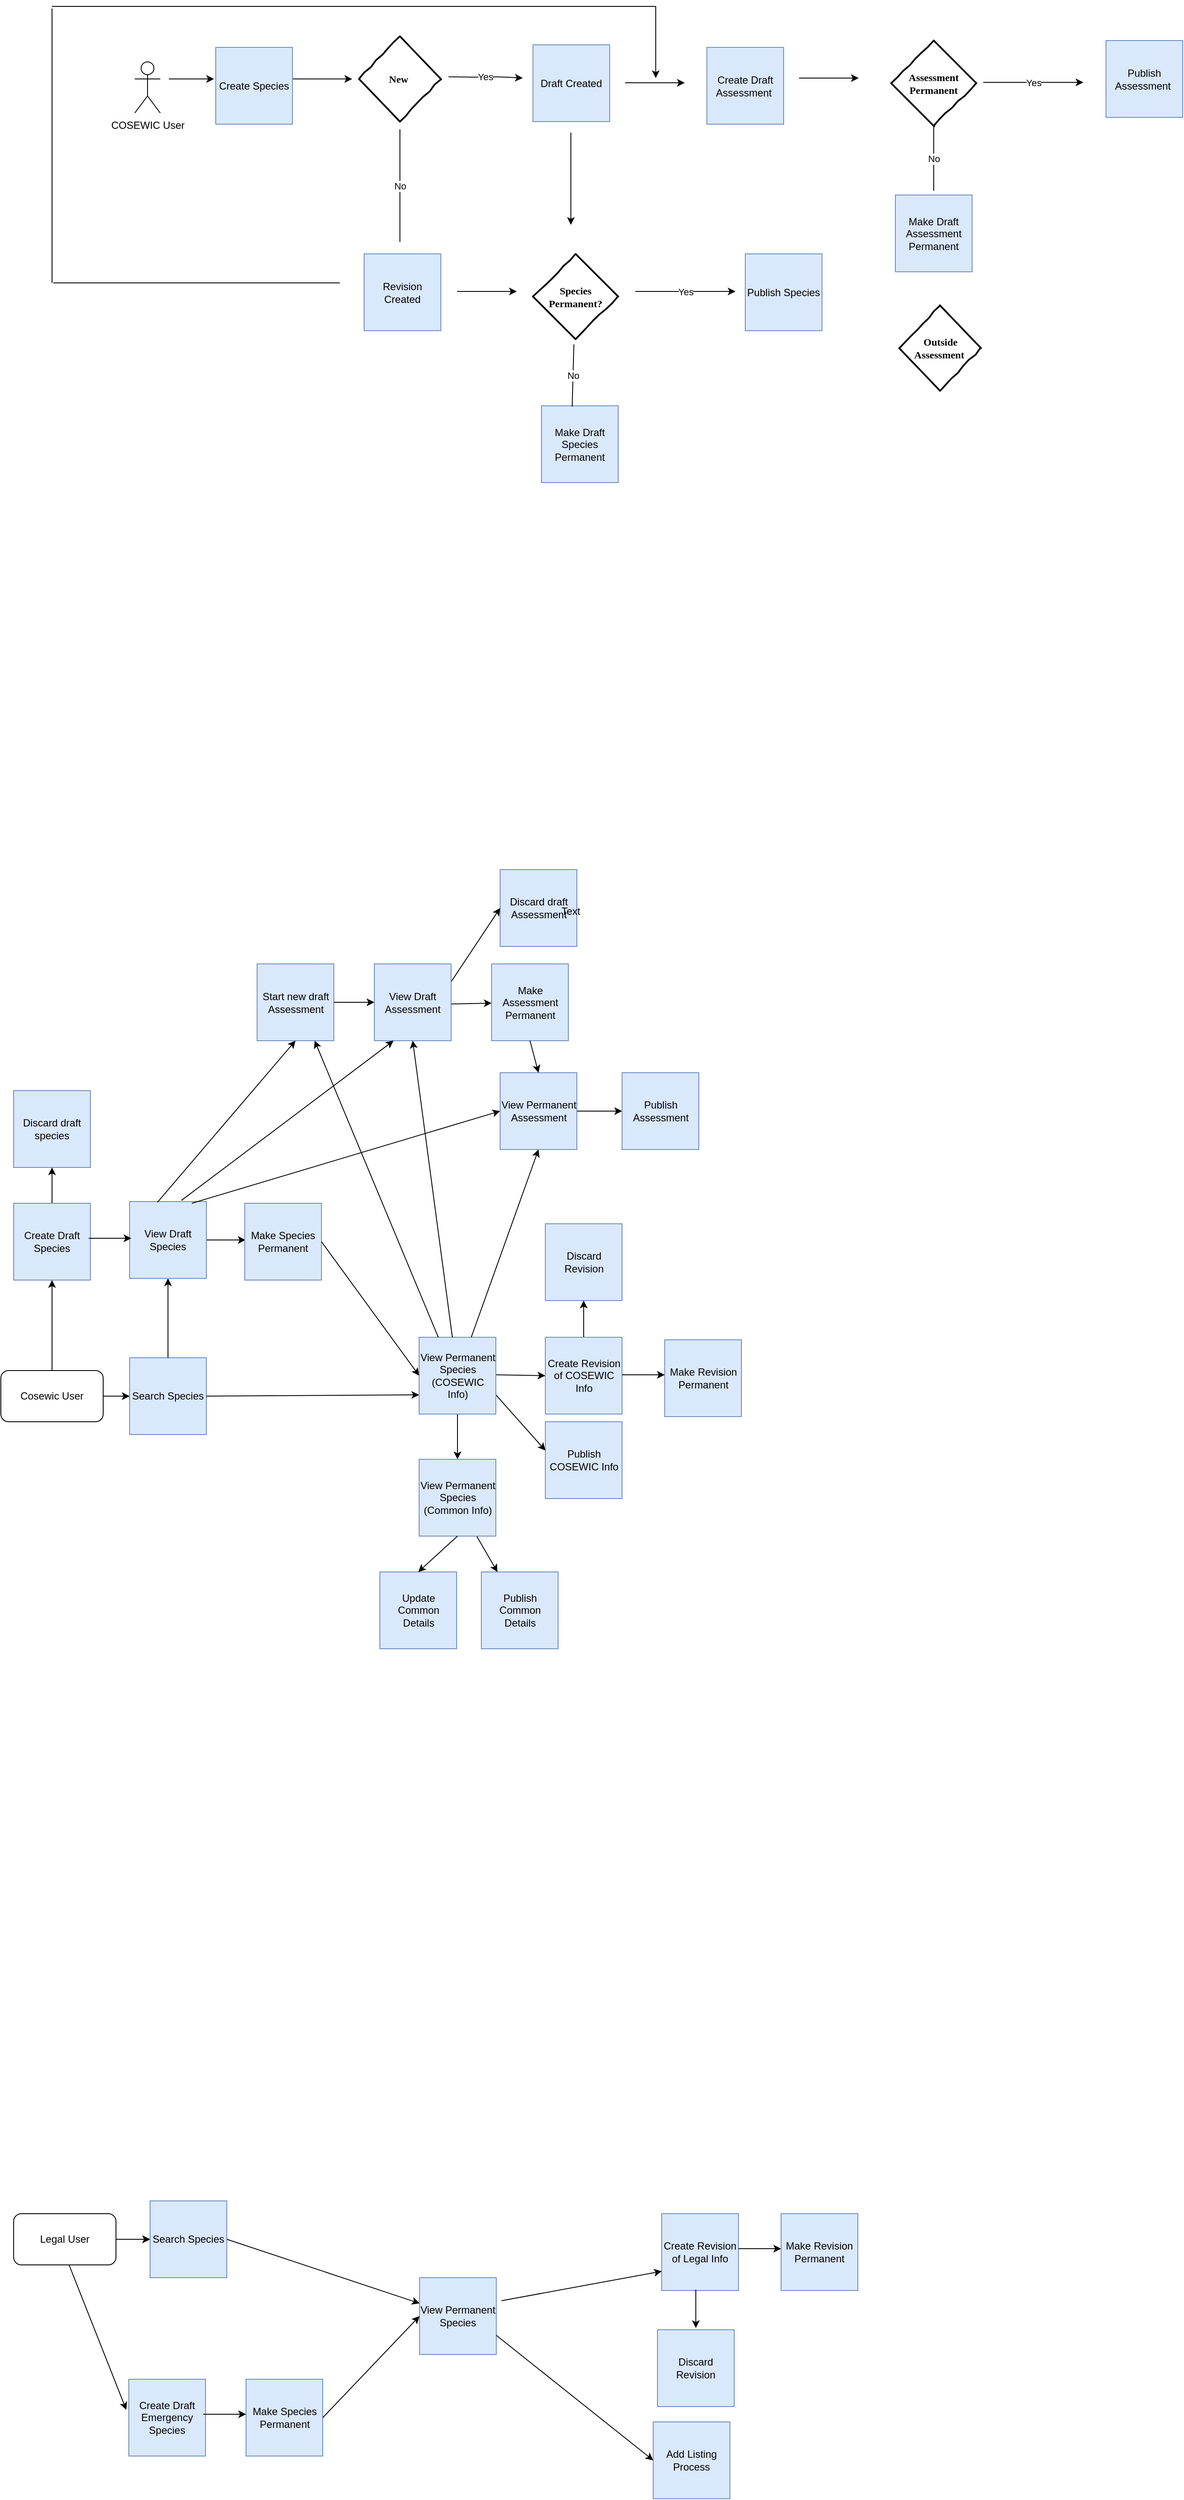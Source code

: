 <mxfile version="12.3.0" type="github" pages="1">
  <diagram name="Page-1" id="c7558073-3199-34d8-9f00-42111426c3f3">
    <mxGraphModel dx="3273" dy="2134" grid="1" gridSize="12" guides="1" tooltips="1" connect="1" arrows="1" fold="1" page="1" pageScale="1" pageWidth="1600" pageHeight="1200" background="none" math="0" shadow="0">
      <root>
        <mxCell id="0"/>
        <mxCell id="1" parent="0"/>
        <mxCell id="LoriKuV7NN4adESNOFiQ-48" value="Yes" style="edgeStyle=orthogonalEdgeStyle;rounded=0;orthogonalLoop=1;jettySize=auto;html=1;exitX=1;exitY=0.5;exitDx=0;exitDy=0;entryX=0;entryY=0.5;entryDx=0;entryDy=0;" parent="1" source="LoriKuV7NN4adESNOFiQ-2" edge="1">
          <mxGeometry relative="1" as="geometry"/>
        </mxCell>
        <mxCell id="LoriKuV7NN4adESNOFiQ-2" value="New&amp;nbsp;" style="rhombus;html=1;align=center;whiteSpace=wrap;comic=1;strokeWidth=2;fontFamily=Comic Sans MS;fontStyle=1;" parent="1" vertex="1">
          <mxGeometry x="-939" y="-844.5" width="96" height="100" as="geometry"/>
        </mxCell>
        <mxCell id="LoriKuV7NN4adESNOFiQ-3" value="Assessment&lt;br&gt;Permanent" style="rhombus;html=1;align=center;whiteSpace=wrap;comic=1;strokeWidth=2;fontFamily=Comic Sans MS;fontStyle=1;" parent="1" vertex="1">
          <mxGeometry x="-315" y="-839.5" width="100" height="100" as="geometry"/>
        </mxCell>
        <mxCell id="LoriKuV7NN4adESNOFiQ-4" value="Make Draft Species Permanent" style="whiteSpace=wrap;html=1;aspect=fixed;fillColor=#dae8fc;strokeColor=#6c8ebf;" parent="1" vertex="1">
          <mxGeometry x="-725" y="-411.5" width="90" height="90" as="geometry"/>
        </mxCell>
        <mxCell id="LoriKuV7NN4adESNOFiQ-18" value="COSEWIC User" style="shape=umlActor;verticalLabelPosition=bottom;labelBackgroundColor=#ffffff;verticalAlign=top;html=1;" parent="1" vertex="1">
          <mxGeometry x="-1202" y="-814.5" width="30" height="60" as="geometry"/>
        </mxCell>
        <mxCell id="LoriKuV7NN4adESNOFiQ-42" value="" style="endArrow=classic;html=1;" parent="1" edge="1">
          <mxGeometry width="50" height="50" relative="1" as="geometry">
            <mxPoint x="-1017" y="-794.5" as="sourcePoint"/>
            <mxPoint x="-947" y="-794.5" as="targetPoint"/>
            <Array as="points">
              <mxPoint x="-957" y="-794.5"/>
            </Array>
          </mxGeometry>
        </mxCell>
        <mxCell id="LoriKuV7NN4adESNOFiQ-49" value="Yes" style="edgeStyle=orthogonalEdgeStyle;rounded=0;orthogonalLoop=1;jettySize=auto;html=1;" parent="1" edge="1">
          <mxGeometry relative="1" as="geometry">
            <mxPoint x="-89.5" y="-790.5" as="targetPoint"/>
            <mxPoint x="-207" y="-790.5" as="sourcePoint"/>
          </mxGeometry>
        </mxCell>
        <mxCell id="IbaWkmfCWRzdu7K5UOEw-1" value="Create Species" style="whiteSpace=wrap;html=1;aspect=fixed;fillColor=#dae8fc;strokeColor=#6c8ebf;" parent="1" vertex="1">
          <mxGeometry x="-1107" y="-831.5" width="90" height="90" as="geometry"/>
        </mxCell>
        <mxCell id="IbaWkmfCWRzdu7K5UOEw-2" value="Publish Assessment&amp;nbsp;" style="whiteSpace=wrap;html=1;aspect=fixed;fillColor=#dae8fc;strokeColor=#6c8ebf;" parent="1" vertex="1">
          <mxGeometry x="-63" y="-839.5" width="90" height="90" as="geometry"/>
        </mxCell>
        <mxCell id="IbaWkmfCWRzdu7K5UOEw-3" value="" style="endArrow=classic;html=1;" parent="1" edge="1">
          <mxGeometry width="50" height="50" relative="1" as="geometry">
            <mxPoint x="-1162" y="-794.5" as="sourcePoint"/>
            <mxPoint x="-1109" y="-794.5" as="targetPoint"/>
            <Array as="points">
              <mxPoint x="-1119" y="-794.5"/>
            </Array>
          </mxGeometry>
        </mxCell>
        <mxCell id="IbaWkmfCWRzdu7K5UOEw-5" value="Draft Created" style="whiteSpace=wrap;html=1;aspect=fixed;fillColor=#dae8fc;strokeColor=#6c8ebf;" parent="1" vertex="1">
          <mxGeometry x="-735" y="-834.5" width="90" height="90" as="geometry"/>
        </mxCell>
        <mxCell id="IbaWkmfCWRzdu7K5UOEw-6" value="Revision Created" style="whiteSpace=wrap;html=1;aspect=fixed;fillColor=#dae8fc;strokeColor=#6c8ebf;" parent="1" vertex="1">
          <mxGeometry x="-933" y="-589.5" width="90" height="90" as="geometry"/>
        </mxCell>
        <mxCell id="IbaWkmfCWRzdu7K5UOEw-11" value="Yes" style="endArrow=classic;html=1;" parent="1" edge="1">
          <mxGeometry width="50" height="50" relative="1" as="geometry">
            <mxPoint x="-834" y="-797" as="sourcePoint"/>
            <mxPoint x="-747" y="-795.5" as="targetPoint"/>
            <Array as="points">
              <mxPoint x="-795" y="-796.5"/>
              <mxPoint x="-774" y="-797"/>
            </Array>
          </mxGeometry>
        </mxCell>
        <mxCell id="IbaWkmfCWRzdu7K5UOEw-12" value="Create Draft Assessment&amp;nbsp;" style="whiteSpace=wrap;html=1;aspect=fixed;fillColor=#dae8fc;strokeColor=#6c8ebf;" parent="1" vertex="1">
          <mxGeometry x="-531" y="-831.5" width="90" height="90" as="geometry"/>
        </mxCell>
        <mxCell id="IbaWkmfCWRzdu7K5UOEw-13" value="" style="endArrow=classic;html=1;" parent="1" edge="1">
          <mxGeometry width="50" height="50" relative="1" as="geometry">
            <mxPoint x="-627" y="-790" as="sourcePoint"/>
            <mxPoint x="-557" y="-790" as="targetPoint"/>
            <Array as="points">
              <mxPoint x="-567" y="-790"/>
            </Array>
          </mxGeometry>
        </mxCell>
        <mxCell id="IbaWkmfCWRzdu7K5UOEw-14" value="Species Permanent?" style="rhombus;html=1;align=center;whiteSpace=wrap;comic=1;strokeWidth=2;fontFamily=Comic Sans MS;fontStyle=1;" parent="1" vertex="1">
          <mxGeometry x="-735" y="-589.5" width="100" height="100" as="geometry"/>
        </mxCell>
        <mxCell id="IbaWkmfCWRzdu7K5UOEw-15" value="Publish Species" style="whiteSpace=wrap;html=1;aspect=fixed;fillColor=#dae8fc;strokeColor=#6c8ebf;" parent="1" vertex="1">
          <mxGeometry x="-486" y="-589.5" width="90" height="90" as="geometry"/>
        </mxCell>
        <mxCell id="IbaWkmfCWRzdu7K5UOEw-16" value="" style="endArrow=classic;html=1;" parent="1" edge="1">
          <mxGeometry width="50" height="50" relative="1" as="geometry">
            <mxPoint x="-423" y="-795.5" as="sourcePoint"/>
            <mxPoint x="-353" y="-795.5" as="targetPoint"/>
            <Array as="points">
              <mxPoint x="-363" y="-795.5"/>
            </Array>
          </mxGeometry>
        </mxCell>
        <mxCell id="IbaWkmfCWRzdu7K5UOEw-17" value="" style="endArrow=classic;html=1;" parent="1" edge="1">
          <mxGeometry width="50" height="50" relative="1" as="geometry">
            <mxPoint x="-824" y="-545.5" as="sourcePoint"/>
            <mxPoint x="-754" y="-545.5" as="targetPoint"/>
            <Array as="points">
              <mxPoint x="-764" y="-545.5"/>
            </Array>
          </mxGeometry>
        </mxCell>
        <mxCell id="IbaWkmfCWRzdu7K5UOEw-18" value="Yes" style="edgeStyle=orthogonalEdgeStyle;rounded=0;orthogonalLoop=1;jettySize=auto;html=1;" parent="1" edge="1">
          <mxGeometry relative="1" as="geometry">
            <mxPoint x="-497.5" y="-545.5" as="targetPoint"/>
            <mxPoint x="-615" y="-545.5" as="sourcePoint"/>
          </mxGeometry>
        </mxCell>
        <mxCell id="IbaWkmfCWRzdu7K5UOEw-21" value="No" style="endArrow=none;html=1;exitX=0.4;exitY=0.011;exitDx=0;exitDy=0;exitPerimeter=0;" parent="1" source="LoriKuV7NN4adESNOFiQ-4" edge="1">
          <mxGeometry width="50" height="50" relative="1" as="geometry">
            <mxPoint x="-715" y="-423.5" as="sourcePoint"/>
            <mxPoint x="-687" y="-483.5" as="targetPoint"/>
          </mxGeometry>
        </mxCell>
        <mxCell id="IbaWkmfCWRzdu7K5UOEw-22" value="Make Draft Assessment&lt;br&gt;Permanent" style="whiteSpace=wrap;html=1;aspect=fixed;fillColor=#dae8fc;strokeColor=#6c8ebf;" parent="1" vertex="1">
          <mxGeometry x="-310" y="-658.5" width="90" height="90" as="geometry"/>
        </mxCell>
        <mxCell id="IbaWkmfCWRzdu7K5UOEw-24" value="No" style="endArrow=none;html=1;" parent="1" edge="1">
          <mxGeometry width="50" height="50" relative="1" as="geometry">
            <mxPoint x="-265" y="-663.5" as="sourcePoint"/>
            <mxPoint x="-265" y="-739.5" as="targetPoint"/>
          </mxGeometry>
        </mxCell>
        <mxCell id="IbaWkmfCWRzdu7K5UOEw-25" value="No" style="endArrow=none;html=1;" parent="1" edge="1">
          <mxGeometry width="50" height="50" relative="1" as="geometry">
            <mxPoint x="-891" y="-603.5" as="sourcePoint"/>
            <mxPoint x="-891" y="-735.5" as="targetPoint"/>
          </mxGeometry>
        </mxCell>
        <mxCell id="IbaWkmfCWRzdu7K5UOEw-29" value="" style="endArrow=classic;html=1;" parent="1" edge="1">
          <mxGeometry width="50" height="50" relative="1" as="geometry">
            <mxPoint x="-690.5" y="-731.5" as="sourcePoint"/>
            <mxPoint x="-690.5" y="-623.5" as="targetPoint"/>
            <Array as="points">
              <mxPoint x="-690.5" y="-623.5"/>
            </Array>
          </mxGeometry>
        </mxCell>
        <mxCell id="IbaWkmfCWRzdu7K5UOEw-32" value="" style="endArrow=none;html=1;" parent="1" edge="1">
          <mxGeometry width="50" height="50" relative="1" as="geometry">
            <mxPoint x="-1297.5" y="-555.5" as="sourcePoint"/>
            <mxPoint x="-961.5" y="-555.5" as="targetPoint"/>
          </mxGeometry>
        </mxCell>
        <mxCell id="IbaWkmfCWRzdu7K5UOEw-37" value="" style="endArrow=none;html=1;" parent="1" edge="1">
          <mxGeometry width="50" height="50" relative="1" as="geometry">
            <mxPoint x="-1299" y="-555.5" as="sourcePoint"/>
            <mxPoint x="-1299" y="-877" as="targetPoint"/>
          </mxGeometry>
        </mxCell>
        <mxCell id="IbaWkmfCWRzdu7K5UOEw-38" value="" style="endArrow=none;html=1;" parent="1" edge="1">
          <mxGeometry width="50" height="50" relative="1" as="geometry">
            <mxPoint x="-1299" y="-879.5" as="sourcePoint"/>
            <mxPoint x="-591" y="-879.5" as="targetPoint"/>
          </mxGeometry>
        </mxCell>
        <mxCell id="IbaWkmfCWRzdu7K5UOEw-43" value="" style="endArrow=classic;html=1;" parent="1" edge="1">
          <mxGeometry width="50" height="50" relative="1" as="geometry">
            <mxPoint x="-591" y="-879.5" as="sourcePoint"/>
            <mxPoint x="-591" y="-795.5" as="targetPoint"/>
          </mxGeometry>
        </mxCell>
        <mxCell id="yf6uHIMGcB-Ny2Ff71X7-1" value="" style="edgeStyle=orthogonalEdgeStyle;rounded=0;orthogonalLoop=1;jettySize=auto;html=1;" parent="1" source="yf6uHIMGcB-Ny2Ff71X7-2" target="yf6uHIMGcB-Ny2Ff71X7-7" edge="1">
          <mxGeometry relative="1" as="geometry"/>
        </mxCell>
        <mxCell id="yf6uHIMGcB-Ny2Ff71X7-2" value="Create Draft Species" style="whiteSpace=wrap;html=1;aspect=fixed;fillColor=#dae8fc;strokeColor=#6c8ebf;" parent="1" vertex="1">
          <mxGeometry x="-1344" y="523" width="90" height="90" as="geometry"/>
        </mxCell>
        <mxCell id="IbaWkmfCWRzdu7K5UOEw-44" value="Outside Assessment&amp;nbsp;" style="rhombus;html=1;align=center;whiteSpace=wrap;comic=1;strokeWidth=2;fontFamily=Comic Sans MS;fontStyle=1;" parent="1" vertex="1">
          <mxGeometry x="-305.5" y="-529" width="96" height="100" as="geometry"/>
        </mxCell>
        <mxCell id="yf6uHIMGcB-Ny2Ff71X7-3" value="Start new draft Assessment" style="whiteSpace=wrap;html=1;aspect=fixed;fillColor=#dae8fc;strokeColor=#6c8ebf;" parent="1" vertex="1">
          <mxGeometry x="-1058.5" y="242.5" width="90" height="90" as="geometry"/>
        </mxCell>
        <mxCell id="yf6uHIMGcB-Ny2Ff71X7-4" value="" style="endArrow=classic;html=1;exitX=1;exitY=0.5;exitDx=0;exitDy=0;" parent="1" edge="1">
          <mxGeometry width="50" height="50" relative="1" as="geometry">
            <mxPoint x="-1122" y="566" as="sourcePoint"/>
            <mxPoint x="-1072" y="566" as="targetPoint"/>
          </mxGeometry>
        </mxCell>
        <mxCell id="yf6uHIMGcB-Ny2Ff71X7-5" value="Make Assessment Permanent" style="whiteSpace=wrap;html=1;aspect=fixed;fillColor=#dae8fc;strokeColor=#6c8ebf;" parent="1" vertex="1">
          <mxGeometry x="-783.5" y="242.5" width="90" height="90" as="geometry"/>
        </mxCell>
        <mxCell id="yf6uHIMGcB-Ny2Ff71X7-6" value="Make Species Permanent" style="whiteSpace=wrap;html=1;aspect=fixed;fillColor=#dae8fc;strokeColor=#6c8ebf;" parent="1" vertex="1">
          <mxGeometry x="-1073" y="523" width="90" height="90" as="geometry"/>
        </mxCell>
        <mxCell id="yf6uHIMGcB-Ny2Ff71X7-7" value="Discard draft species" style="whiteSpace=wrap;html=1;aspect=fixed;fillColor=#dae8fc;strokeColor=#6c8ebf;" parent="1" vertex="1">
          <mxGeometry x="-1344" y="391" width="90" height="90" as="geometry"/>
        </mxCell>
        <mxCell id="yf6uHIMGcB-Ny2Ff71X7-8" value="Discard draft Assessment" style="whiteSpace=wrap;html=1;aspect=fixed;fillColor=#dae8fc;strokeColor=#6c8ebf;" parent="1" vertex="1">
          <mxGeometry x="-773.5" y="132" width="90" height="90" as="geometry"/>
        </mxCell>
        <mxCell id="yf6uHIMGcB-Ny2Ff71X7-9" value="" style="endArrow=classic;html=1;exitX=0.978;exitY=0.522;exitDx=0;exitDy=0;exitPerimeter=0;" parent="1" source="yf6uHIMGcB-Ny2Ff71X7-33" target="yf6uHIMGcB-Ny2Ff71X7-5" edge="1">
          <mxGeometry width="50" height="50" relative="1" as="geometry">
            <mxPoint x="-821" y="289.5" as="sourcePoint"/>
            <mxPoint x="-918" y="284.5" as="targetPoint"/>
          </mxGeometry>
        </mxCell>
        <mxCell id="yf6uHIMGcB-Ny2Ff71X7-10" value="" style="edgeStyle=orthogonalEdgeStyle;rounded=0;orthogonalLoop=1;jettySize=auto;html=1;" parent="1" source="yf6uHIMGcB-Ny2Ff71X7-11" target="yf6uHIMGcB-Ny2Ff71X7-13" edge="1">
          <mxGeometry relative="1" as="geometry"/>
        </mxCell>
        <mxCell id="yf6uHIMGcB-Ny2Ff71X7-11" value="Create Revision of COSEWIC Info" style="whiteSpace=wrap;html=1;aspect=fixed;fillColor=#dae8fc;strokeColor=#6c8ebf;" parent="1" vertex="1">
          <mxGeometry x="-720.5" y="680" width="90" height="90" as="geometry"/>
        </mxCell>
        <mxCell id="yf6uHIMGcB-Ny2Ff71X7-12" value="" style="endArrow=classic;html=1;exitX=1;exitY=0.5;exitDx=0;exitDy=0;entryX=0;entryY=0.5;entryDx=0;entryDy=0;" parent="1" target="yf6uHIMGcB-Ny2Ff71X7-11" edge="1">
          <mxGeometry width="50" height="50" relative="1" as="geometry">
            <mxPoint x="-778.5" y="724" as="sourcePoint"/>
            <mxPoint x="-728.5" y="724" as="targetPoint"/>
          </mxGeometry>
        </mxCell>
        <mxCell id="yf6uHIMGcB-Ny2Ff71X7-13" value="Discard Revision" style="whiteSpace=wrap;html=1;aspect=fixed;fillColor=#dae8fc;strokeColor=#6c8ebf;" parent="1" vertex="1">
          <mxGeometry x="-720.5" y="547" width="90" height="90" as="geometry"/>
        </mxCell>
        <mxCell id="yf6uHIMGcB-Ny2Ff71X7-14" value="Make Revision Permanent" style="whiteSpace=wrap;html=1;aspect=fixed;fillColor=#dae8fc;strokeColor=#6c8ebf;" parent="1" vertex="1">
          <mxGeometry x="-580.5" y="683" width="90" height="90" as="geometry"/>
        </mxCell>
        <mxCell id="yf6uHIMGcB-Ny2Ff71X7-15" value="" style="endArrow=classic;html=1;exitX=1;exitY=0.5;exitDx=0;exitDy=0;" parent="1" edge="1">
          <mxGeometry width="50" height="50" relative="1" as="geometry">
            <mxPoint x="-630.5" y="724" as="sourcePoint"/>
            <mxPoint x="-580.5" y="724" as="targetPoint"/>
          </mxGeometry>
        </mxCell>
        <mxCell id="yf6uHIMGcB-Ny2Ff71X7-16" value="Publish COSEWIC Info" style="whiteSpace=wrap;html=1;aspect=fixed;fillColor=#dae8fc;strokeColor=#6c8ebf;" parent="1" vertex="1">
          <mxGeometry x="-720.5" y="779" width="90" height="90" as="geometry"/>
        </mxCell>
        <mxCell id="yf6uHIMGcB-Ny2Ff71X7-17" value="" style="endArrow=classic;html=1;entryX=0.002;entryY=0.375;entryDx=0;entryDy=0;exitX=1;exitY=0.75;exitDx=0;exitDy=0;entryPerimeter=0;" parent="1" source="yf6uHIMGcB-Ny2Ff71X7-22" target="yf6uHIMGcB-Ny2Ff71X7-16" edge="1">
          <mxGeometry width="50" height="50" relative="1" as="geometry">
            <mxPoint x="-838" y="770" as="sourcePoint"/>
            <mxPoint x="-753.5" y="956" as="targetPoint"/>
          </mxGeometry>
        </mxCell>
        <mxCell id="yf6uHIMGcB-Ny2Ff71X7-18" value="Update Common Details" style="whiteSpace=wrap;html=1;aspect=fixed;fillColor=#dae8fc;strokeColor=#6c8ebf;" parent="1" vertex="1">
          <mxGeometry x="-914.5" y="955" width="90" height="90" as="geometry"/>
        </mxCell>
        <mxCell id="yf6uHIMGcB-Ny2Ff71X7-19" value="Publish Common Details" style="whiteSpace=wrap;html=1;aspect=fixed;fillColor=#dae8fc;strokeColor=#6c8ebf;" parent="1" vertex="1">
          <mxGeometry x="-795.5" y="955" width="90" height="90" as="geometry"/>
        </mxCell>
        <mxCell id="yf6uHIMGcB-Ny2Ff71X7-20" value="" style="endArrow=classic;html=1;exitX=0.75;exitY=1;exitDx=0;exitDy=0;" parent="1" source="yf6uHIMGcB-Ny2Ff71X7-44" target="yf6uHIMGcB-Ny2Ff71X7-19" edge="1">
          <mxGeometry width="50" height="50" relative="1" as="geometry">
            <mxPoint x="-814" y="770" as="sourcePoint"/>
            <mxPoint x="-883.5" y="966" as="targetPoint"/>
          </mxGeometry>
        </mxCell>
        <mxCell id="yf6uHIMGcB-Ny2Ff71X7-21" value="" style="edgeStyle=orthogonalEdgeStyle;rounded=0;orthogonalLoop=1;jettySize=auto;html=1;" parent="1" source="yf6uHIMGcB-Ny2Ff71X7-22" target="yf6uHIMGcB-Ny2Ff71X7-44" edge="1">
          <mxGeometry relative="1" as="geometry"/>
        </mxCell>
        <mxCell id="yf6uHIMGcB-Ny2Ff71X7-22" value="View Permanent Species (COSEWIC Info)" style="whiteSpace=wrap;html=1;aspect=fixed;fillColor=#dae8fc;strokeColor=#6c8ebf;" parent="1" vertex="1">
          <mxGeometry x="-868.5" y="680" width="90" height="90" as="geometry"/>
        </mxCell>
        <mxCell id="yf6uHIMGcB-Ny2Ff71X7-23" value="Search Species" style="whiteSpace=wrap;html=1;aspect=fixed;fillColor=#dae8fc;strokeColor=#6c8ebf;" parent="1" vertex="1">
          <mxGeometry x="-1208" y="704" width="90" height="90" as="geometry"/>
        </mxCell>
        <mxCell id="yf6uHIMGcB-Ny2Ff71X7-24" value="" style="endArrow=classic;html=1;exitX=1;exitY=0.5;exitDx=0;exitDy=0;entryX=0;entryY=0.75;entryDx=0;entryDy=0;" parent="1" source="yf6uHIMGcB-Ny2Ff71X7-23" target="yf6uHIMGcB-Ny2Ff71X7-22" edge="1">
          <mxGeometry width="50" height="50" relative="1" as="geometry">
            <mxPoint x="-1007" y="856" as="sourcePoint"/>
            <mxPoint x="-892.0" y="849.5" as="targetPoint"/>
          </mxGeometry>
        </mxCell>
        <mxCell id="yf6uHIMGcB-Ny2Ff71X7-25" value="" style="edgeStyle=orthogonalEdgeStyle;rounded=0;orthogonalLoop=1;jettySize=auto;html=1;" parent="1" source="yf6uHIMGcB-Ny2Ff71X7-26" target="yf6uHIMGcB-Ny2Ff71X7-23" edge="1">
          <mxGeometry relative="1" as="geometry"/>
        </mxCell>
        <mxCell id="yf6uHIMGcB-Ny2Ff71X7-26" value="Cosewic User" style="rounded=1;whiteSpace=wrap;html=1;" parent="1" vertex="1">
          <mxGeometry x="-1359" y="719" width="120" height="60" as="geometry"/>
        </mxCell>
        <mxCell id="yf6uHIMGcB-Ny2Ff71X7-27" value="" style="endArrow=classic;html=1;exitX=1;exitY=0.5;exitDx=0;exitDy=0;entryX=0;entryY=0.5;entryDx=0;entryDy=0;" parent="1" source="yf6uHIMGcB-Ny2Ff71X7-6" target="yf6uHIMGcB-Ny2Ff71X7-22" edge="1">
          <mxGeometry width="50" height="50" relative="1" as="geometry">
            <mxPoint x="-867" y="1256" as="sourcePoint"/>
            <mxPoint x="-817" y="1206" as="targetPoint"/>
          </mxGeometry>
        </mxCell>
        <mxCell id="yf6uHIMGcB-Ny2Ff71X7-28" value="" style="endArrow=classic;html=1;entryX=0;entryY=0.5;entryDx=0;entryDy=0;exitX=0.978;exitY=0.267;exitDx=0;exitDy=0;exitPerimeter=0;" parent="1" source="yf6uHIMGcB-Ny2Ff71X7-33" target="yf6uHIMGcB-Ny2Ff71X7-8" edge="1">
          <mxGeometry width="50" height="50" relative="1" as="geometry">
            <mxPoint x="-821" y="266.5" as="sourcePoint"/>
            <mxPoint x="-676" y="243.5" as="targetPoint"/>
          </mxGeometry>
        </mxCell>
        <mxCell id="yf6uHIMGcB-Ny2Ff71X7-29" value="View Draft Species" style="whiteSpace=wrap;html=1;aspect=fixed;fillColor=#dae8fc;strokeColor=#6c8ebf;" parent="1" vertex="1">
          <mxGeometry x="-1208" y="521" width="90" height="90" as="geometry"/>
        </mxCell>
        <mxCell id="yf6uHIMGcB-Ny2Ff71X7-30" value="" style="endArrow=classic;html=1;exitX=0.5;exitY=0;exitDx=0;exitDy=0;entryX=0.5;entryY=1;entryDx=0;entryDy=0;" parent="1" source="yf6uHIMGcB-Ny2Ff71X7-23" target="yf6uHIMGcB-Ny2Ff71X7-29" edge="1">
          <mxGeometry width="50" height="50" relative="1" as="geometry">
            <mxPoint x="-1108.5" y="952" as="sourcePoint"/>
            <mxPoint x="-1273.5" y="752" as="targetPoint"/>
          </mxGeometry>
        </mxCell>
        <mxCell id="yf6uHIMGcB-Ny2Ff71X7-31" value="" style="endArrow=classic;html=1;exitX=1;exitY=0.5;exitDx=0;exitDy=0;" parent="1" edge="1">
          <mxGeometry width="50" height="50" relative="1" as="geometry">
            <mxPoint x="-1256" y="564" as="sourcePoint"/>
            <mxPoint x="-1206" y="564" as="targetPoint"/>
          </mxGeometry>
        </mxCell>
        <mxCell id="yf6uHIMGcB-Ny2Ff71X7-32" value="" style="endArrow=classic;html=1;exitX=0.362;exitY=0.01;exitDx=0;exitDy=0;entryX=0.5;entryY=1;entryDx=0;entryDy=0;exitPerimeter=0;" parent="1" source="yf6uHIMGcB-Ny2Ff71X7-29" target="yf6uHIMGcB-Ny2Ff71X7-3" edge="1">
          <mxGeometry width="50" height="50" relative="1" as="geometry">
            <mxPoint x="-926" y="368" as="sourcePoint"/>
            <mxPoint x="-876.0" y="368" as="targetPoint"/>
          </mxGeometry>
        </mxCell>
        <mxCell id="yf6uHIMGcB-Ny2Ff71X7-33" value="View Draft Assessment" style="whiteSpace=wrap;html=1;aspect=fixed;fillColor=#dae8fc;strokeColor=#6c8ebf;" parent="1" vertex="1">
          <mxGeometry x="-921" y="242.5" width="90" height="90" as="geometry"/>
        </mxCell>
        <mxCell id="yf6uHIMGcB-Ny2Ff71X7-34" value="" style="endArrow=classic;html=1;entryX=0.25;entryY=1;entryDx=0;entryDy=0;exitX=0.676;exitY=-0.016;exitDx=0;exitDy=0;exitPerimeter=0;" parent="1" source="yf6uHIMGcB-Ny2Ff71X7-29" target="yf6uHIMGcB-Ny2Ff71X7-33" edge="1">
          <mxGeometry width="50" height="50" relative="1" as="geometry">
            <mxPoint x="-1165" y="523" as="sourcePoint"/>
            <mxPoint x="-1215" y="459.5" as="targetPoint"/>
          </mxGeometry>
        </mxCell>
        <mxCell id="yf6uHIMGcB-Ny2Ff71X7-35" value="" style="endArrow=classic;html=1;entryX=0;entryY=0.5;entryDx=0;entryDy=0;exitX=1;exitY=0.5;exitDx=0;exitDy=0;" parent="1" source="yf6uHIMGcB-Ny2Ff71X7-3" target="yf6uHIMGcB-Ny2Ff71X7-33" edge="1">
          <mxGeometry width="50" height="50" relative="1" as="geometry">
            <mxPoint x="-977" y="287.5" as="sourcePoint"/>
            <mxPoint x="-886.5" y="344.5" as="targetPoint"/>
          </mxGeometry>
        </mxCell>
        <mxCell id="yf6uHIMGcB-Ny2Ff71X7-36" value="" style="edgeStyle=orthogonalEdgeStyle;rounded=0;orthogonalLoop=1;jettySize=auto;html=1;" parent="1" source="yf6uHIMGcB-Ny2Ff71X7-37" target="yf6uHIMGcB-Ny2Ff71X7-42" edge="1">
          <mxGeometry relative="1" as="geometry"/>
        </mxCell>
        <mxCell id="yf6uHIMGcB-Ny2Ff71X7-37" value="View Permanent Assessment" style="whiteSpace=wrap;html=1;aspect=fixed;fillColor=#dae8fc;strokeColor=#6c8ebf;" parent="1" vertex="1">
          <mxGeometry x="-773.5" y="370" width="90" height="90" as="geometry"/>
        </mxCell>
        <mxCell id="yf6uHIMGcB-Ny2Ff71X7-38" value="" style="endArrow=classic;html=1;exitX=0.5;exitY=1;exitDx=0;exitDy=0;entryX=0.5;entryY=0;entryDx=0;entryDy=0;" parent="1" source="yf6uHIMGcB-Ny2Ff71X7-5" edge="1" target="yf6uHIMGcB-Ny2Ff71X7-37">
          <mxGeometry width="50" height="50" relative="1" as="geometry">
            <mxPoint x="-820.98" y="301.48" as="sourcePoint"/>
            <mxPoint x="-689" y="370" as="targetPoint"/>
          </mxGeometry>
        </mxCell>
        <mxCell id="yf6uHIMGcB-Ny2Ff71X7-39" value="" style="endArrow=classic;html=1;entryX=0.5;entryY=1;entryDx=0;entryDy=0;" parent="1" source="yf6uHIMGcB-Ny2Ff71X7-22" edge="1" target="yf6uHIMGcB-Ny2Ff71X7-33">
          <mxGeometry width="50" height="50" relative="1" as="geometry">
            <mxPoint x="-1135.16" y="531.56" as="sourcePoint"/>
            <mxPoint x="-1021" y="355" as="targetPoint"/>
          </mxGeometry>
        </mxCell>
        <mxCell id="yf6uHIMGcB-Ny2Ff71X7-40" value="" style="endArrow=classic;html=1;entryX=0.5;entryY=1;entryDx=0;entryDy=0;" parent="1" source="yf6uHIMGcB-Ny2Ff71X7-22" target="yf6uHIMGcB-Ny2Ff71X7-37" edge="1">
          <mxGeometry width="50" height="50" relative="1" as="geometry">
            <mxPoint x="-804" y="677" as="sourcePoint"/>
            <mxPoint x="-1009" y="367" as="targetPoint"/>
          </mxGeometry>
        </mxCell>
        <mxCell id="yf6uHIMGcB-Ny2Ff71X7-41" value="" style="endArrow=classic;html=1;entryX=0;entryY=0.5;entryDx=0;entryDy=0;" parent="1" target="yf6uHIMGcB-Ny2Ff71X7-37" edge="1">
          <mxGeometry width="50" height="50" relative="1" as="geometry">
            <mxPoint x="-1135" y="523.0" as="sourcePoint"/>
            <mxPoint x="-1038.5" y="365.5" as="targetPoint"/>
          </mxGeometry>
        </mxCell>
        <mxCell id="yf6uHIMGcB-Ny2Ff71X7-42" value="Publish Assessment" style="whiteSpace=wrap;html=1;aspect=fixed;fillColor=#dae8fc;strokeColor=#6c8ebf;" parent="1" vertex="1">
          <mxGeometry x="-630.5" y="370" width="90" height="90" as="geometry"/>
        </mxCell>
        <mxCell id="yf6uHIMGcB-Ny2Ff71X7-43" value="" style="endArrow=classic;html=1;exitX=0.5;exitY=0;exitDx=0;exitDy=0;entryX=0.5;entryY=1;entryDx=0;entryDy=0;" parent="1" source="yf6uHIMGcB-Ny2Ff71X7-26" target="yf6uHIMGcB-Ny2Ff71X7-2" edge="1">
          <mxGeometry width="50" height="50" relative="1" as="geometry">
            <mxPoint x="-1287" y="816.5" as="sourcePoint"/>
            <mxPoint x="-1311" y="627.5" as="targetPoint"/>
          </mxGeometry>
        </mxCell>
        <mxCell id="yf6uHIMGcB-Ny2Ff71X7-44" value="View Permanent Species (Common Info)" style="whiteSpace=wrap;html=1;aspect=fixed;fillColor=#dae8fc;strokeColor=#6c8ebf;" parent="1" vertex="1">
          <mxGeometry x="-868.5" y="823" width="90" height="90" as="geometry"/>
        </mxCell>
        <mxCell id="yf6uHIMGcB-Ny2Ff71X7-45" value="" style="endArrow=classic;html=1;exitX=0.5;exitY=1;exitDx=0;exitDy=0;entryX=0.5;entryY=0;entryDx=0;entryDy=0;" parent="1" source="yf6uHIMGcB-Ny2Ff71X7-44" target="yf6uHIMGcB-Ny2Ff71X7-18" edge="1">
          <mxGeometry width="50" height="50" relative="1" as="geometry">
            <mxPoint x="-789" y="925" as="sourcePoint"/>
            <mxPoint x="-764.621" y="967" as="targetPoint"/>
          </mxGeometry>
        </mxCell>
        <mxCell id="xKdN-y-vA42RJ3574mxe-1" value="" style="endArrow=classic;html=1;" edge="1" parent="1">
          <mxGeometry width="50" height="50" relative="1" as="geometry">
            <mxPoint x="-1224" y="1737" as="sourcePoint"/>
            <mxPoint x="-1184" y="1737" as="targetPoint"/>
          </mxGeometry>
        </mxCell>
        <mxCell id="xKdN-y-vA42RJ3574mxe-2" value="" style="edgeStyle=orthogonalEdgeStyle;rounded=0;orthogonalLoop=1;jettySize=auto;html=1;" edge="1" parent="1" source="xKdN-y-vA42RJ3574mxe-3" target="xKdN-y-vA42RJ3574mxe-4">
          <mxGeometry relative="1" as="geometry"/>
        </mxCell>
        <mxCell id="xKdN-y-vA42RJ3574mxe-3" value="Legal User" style="rounded=1;whiteSpace=wrap;html=1;" vertex="1" parent="1">
          <mxGeometry x="-1344" y="1707" width="120" height="60" as="geometry"/>
        </mxCell>
        <mxCell id="xKdN-y-vA42RJ3574mxe-4" value="Search Species" style="whiteSpace=wrap;html=1;aspect=fixed;fillColor=#dae8fc;strokeColor=#6c8ebf;" vertex="1" parent="1">
          <mxGeometry x="-1184" y="1692" width="90" height="90" as="geometry"/>
        </mxCell>
        <mxCell id="xKdN-y-vA42RJ3574mxe-5" value="View Permanent Species" style="whiteSpace=wrap;html=1;aspect=fixed;fillColor=#dae8fc;strokeColor=#6c8ebf;" vertex="1" parent="1">
          <mxGeometry x="-868" y="1782" width="90" height="90" as="geometry"/>
        </mxCell>
        <mxCell id="xKdN-y-vA42RJ3574mxe-6" value="Create Revision of Legal Info" style="whiteSpace=wrap;html=1;aspect=fixed;fillColor=#dae8fc;strokeColor=#6c8ebf;" vertex="1" parent="1">
          <mxGeometry x="-584" y="1707" width="90" height="90" as="geometry"/>
        </mxCell>
        <mxCell id="xKdN-y-vA42RJ3574mxe-7" value="Make Revision Permanent" style="whiteSpace=wrap;html=1;aspect=fixed;fillColor=#dae8fc;strokeColor=#6c8ebf;" vertex="1" parent="1">
          <mxGeometry x="-444" y="1707" width="90" height="90" as="geometry"/>
        </mxCell>
        <mxCell id="xKdN-y-vA42RJ3574mxe-8" value="" style="endArrow=classic;html=1;exitX=1;exitY=0.5;exitDx=0;exitDy=0;" edge="1" parent="1">
          <mxGeometry width="50" height="50" relative="1" as="geometry">
            <mxPoint x="-494" y="1748" as="sourcePoint"/>
            <mxPoint x="-444" y="1748" as="targetPoint"/>
          </mxGeometry>
        </mxCell>
        <mxCell id="xKdN-y-vA42RJ3574mxe-9" value="Discard Revision" style="whiteSpace=wrap;html=1;aspect=fixed;fillColor=#dae8fc;strokeColor=#6c8ebf;" vertex="1" parent="1">
          <mxGeometry x="-589" y="1843" width="90" height="90" as="geometry"/>
        </mxCell>
        <mxCell id="xKdN-y-vA42RJ3574mxe-10" value="" style="endArrow=classic;html=1;" edge="1" parent="1">
          <mxGeometry width="50" height="50" relative="1" as="geometry">
            <mxPoint x="-544" y="1796" as="sourcePoint"/>
            <mxPoint x="-544" y="1841" as="targetPoint"/>
          </mxGeometry>
        </mxCell>
        <mxCell id="xKdN-y-vA42RJ3574mxe-11" value="Create Draft Emergency Species" style="whiteSpace=wrap;html=1;aspect=fixed;fillColor=#dae8fc;strokeColor=#6c8ebf;" vertex="1" parent="1">
          <mxGeometry x="-1209" y="1901" width="90" height="90" as="geometry"/>
        </mxCell>
        <mxCell id="xKdN-y-vA42RJ3574mxe-12" value="Make Species Permanent" style="whiteSpace=wrap;html=1;aspect=fixed;fillColor=#dae8fc;strokeColor=#6c8ebf;" vertex="1" parent="1">
          <mxGeometry x="-1071.5" y="1901" width="90" height="90" as="geometry"/>
        </mxCell>
        <mxCell id="xKdN-y-vA42RJ3574mxe-13" value="" style="endArrow=classic;html=1;exitX=1;exitY=0.5;exitDx=0;exitDy=0;" edge="1" parent="1">
          <mxGeometry width="50" height="50" relative="1" as="geometry">
            <mxPoint x="-1121.5" y="1942" as="sourcePoint"/>
            <mxPoint x="-1071.5" y="1942" as="targetPoint"/>
          </mxGeometry>
        </mxCell>
        <mxCell id="xKdN-y-vA42RJ3574mxe-14" value="" style="endArrow=classic;html=1;entryX=0;entryY=0.75;entryDx=0;entryDy=0;" edge="1" parent="1" target="xKdN-y-vA42RJ3574mxe-6">
          <mxGeometry width="50" height="50" relative="1" as="geometry">
            <mxPoint x="-772" y="1809" as="sourcePoint"/>
            <mxPoint x="-1284" y="1961" as="targetPoint"/>
          </mxGeometry>
        </mxCell>
        <mxCell id="xKdN-y-vA42RJ3574mxe-15" value="Add Listing Process" style="whiteSpace=wrap;html=1;aspect=fixed;fillColor=#dae8fc;strokeColor=#6c8ebf;" vertex="1" parent="1">
          <mxGeometry x="-594" y="1951" width="90" height="90" as="geometry"/>
        </mxCell>
        <mxCell id="xKdN-y-vA42RJ3574mxe-16" value="" style="endArrow=classic;html=1;entryX=0;entryY=0.5;entryDx=0;entryDy=0;exitX=1;exitY=0.75;exitDx=0;exitDy=0;" edge="1" parent="1" source="xKdN-y-vA42RJ3574mxe-5" target="xKdN-y-vA42RJ3574mxe-15">
          <mxGeometry width="50" height="50" relative="1" as="geometry">
            <mxPoint x="-714" y="1961" as="sourcePoint"/>
            <mxPoint x="-574" y="1784.5" as="targetPoint"/>
          </mxGeometry>
        </mxCell>
        <mxCell id="xKdN-y-vA42RJ3574mxe-17" value="" style="endArrow=classic;html=1;entryX=0;entryY=0.5;entryDx=0;entryDy=0;" edge="1" parent="1" target="xKdN-y-vA42RJ3574mxe-5">
          <mxGeometry width="50" height="50" relative="1" as="geometry">
            <mxPoint x="-981.5" y="1946" as="sourcePoint"/>
            <mxPoint x="-931.5" y="1896" as="targetPoint"/>
          </mxGeometry>
        </mxCell>
        <mxCell id="xKdN-y-vA42RJ3574mxe-18" value="" style="endArrow=classic;html=1;exitX=1;exitY=0.5;exitDx=0;exitDy=0;" edge="1" parent="1" source="xKdN-y-vA42RJ3574mxe-4" target="xKdN-y-vA42RJ3574mxe-5">
          <mxGeometry width="50" height="50" relative="1" as="geometry">
            <mxPoint x="-993.96" y="1727.99" as="sourcePoint"/>
            <mxPoint x="-894.99" y="1947.04" as="targetPoint"/>
          </mxGeometry>
        </mxCell>
        <mxCell id="xKdN-y-vA42RJ3574mxe-19" value="" style="endArrow=classic;html=1;exitX=1;exitY=0.5;exitDx=0;exitDy=0;entryX=-0.032;entryY=0.398;entryDx=0;entryDy=0;entryPerimeter=0;" edge="1" parent="1" target="xKdN-y-vA42RJ3574mxe-11">
          <mxGeometry width="50" height="50" relative="1" as="geometry">
            <mxPoint x="-1279" y="1767" as="sourcePoint"/>
            <mxPoint x="-1053" y="1842.055" as="targetPoint"/>
          </mxGeometry>
        </mxCell>
        <mxCell id="xKdN-y-vA42RJ3574mxe-20" value="" style="endArrow=classic;html=1;exitX=0.25;exitY=0;exitDx=0;exitDy=0;entryX=0.75;entryY=1;entryDx=0;entryDy=0;" edge="1" parent="1" source="yf6uHIMGcB-Ny2Ff71X7-22" target="yf6uHIMGcB-Ny2Ff71X7-3">
          <mxGeometry width="50" height="50" relative="1" as="geometry">
            <mxPoint x="-817.519" y="692" as="sourcePoint"/>
            <mxPoint x="-996" y="324" as="targetPoint"/>
          </mxGeometry>
        </mxCell>
        <mxCell id="xKdN-y-vA42RJ3574mxe-21" value="Text" style="text;html=1;align=center;verticalAlign=middle;resizable=0;points=[];;autosize=1;" vertex="1" parent="1">
          <mxGeometry x="-709" y="169" width="36" height="24" as="geometry"/>
        </mxCell>
      </root>
    </mxGraphModel>
  </diagram>
</mxfile>

